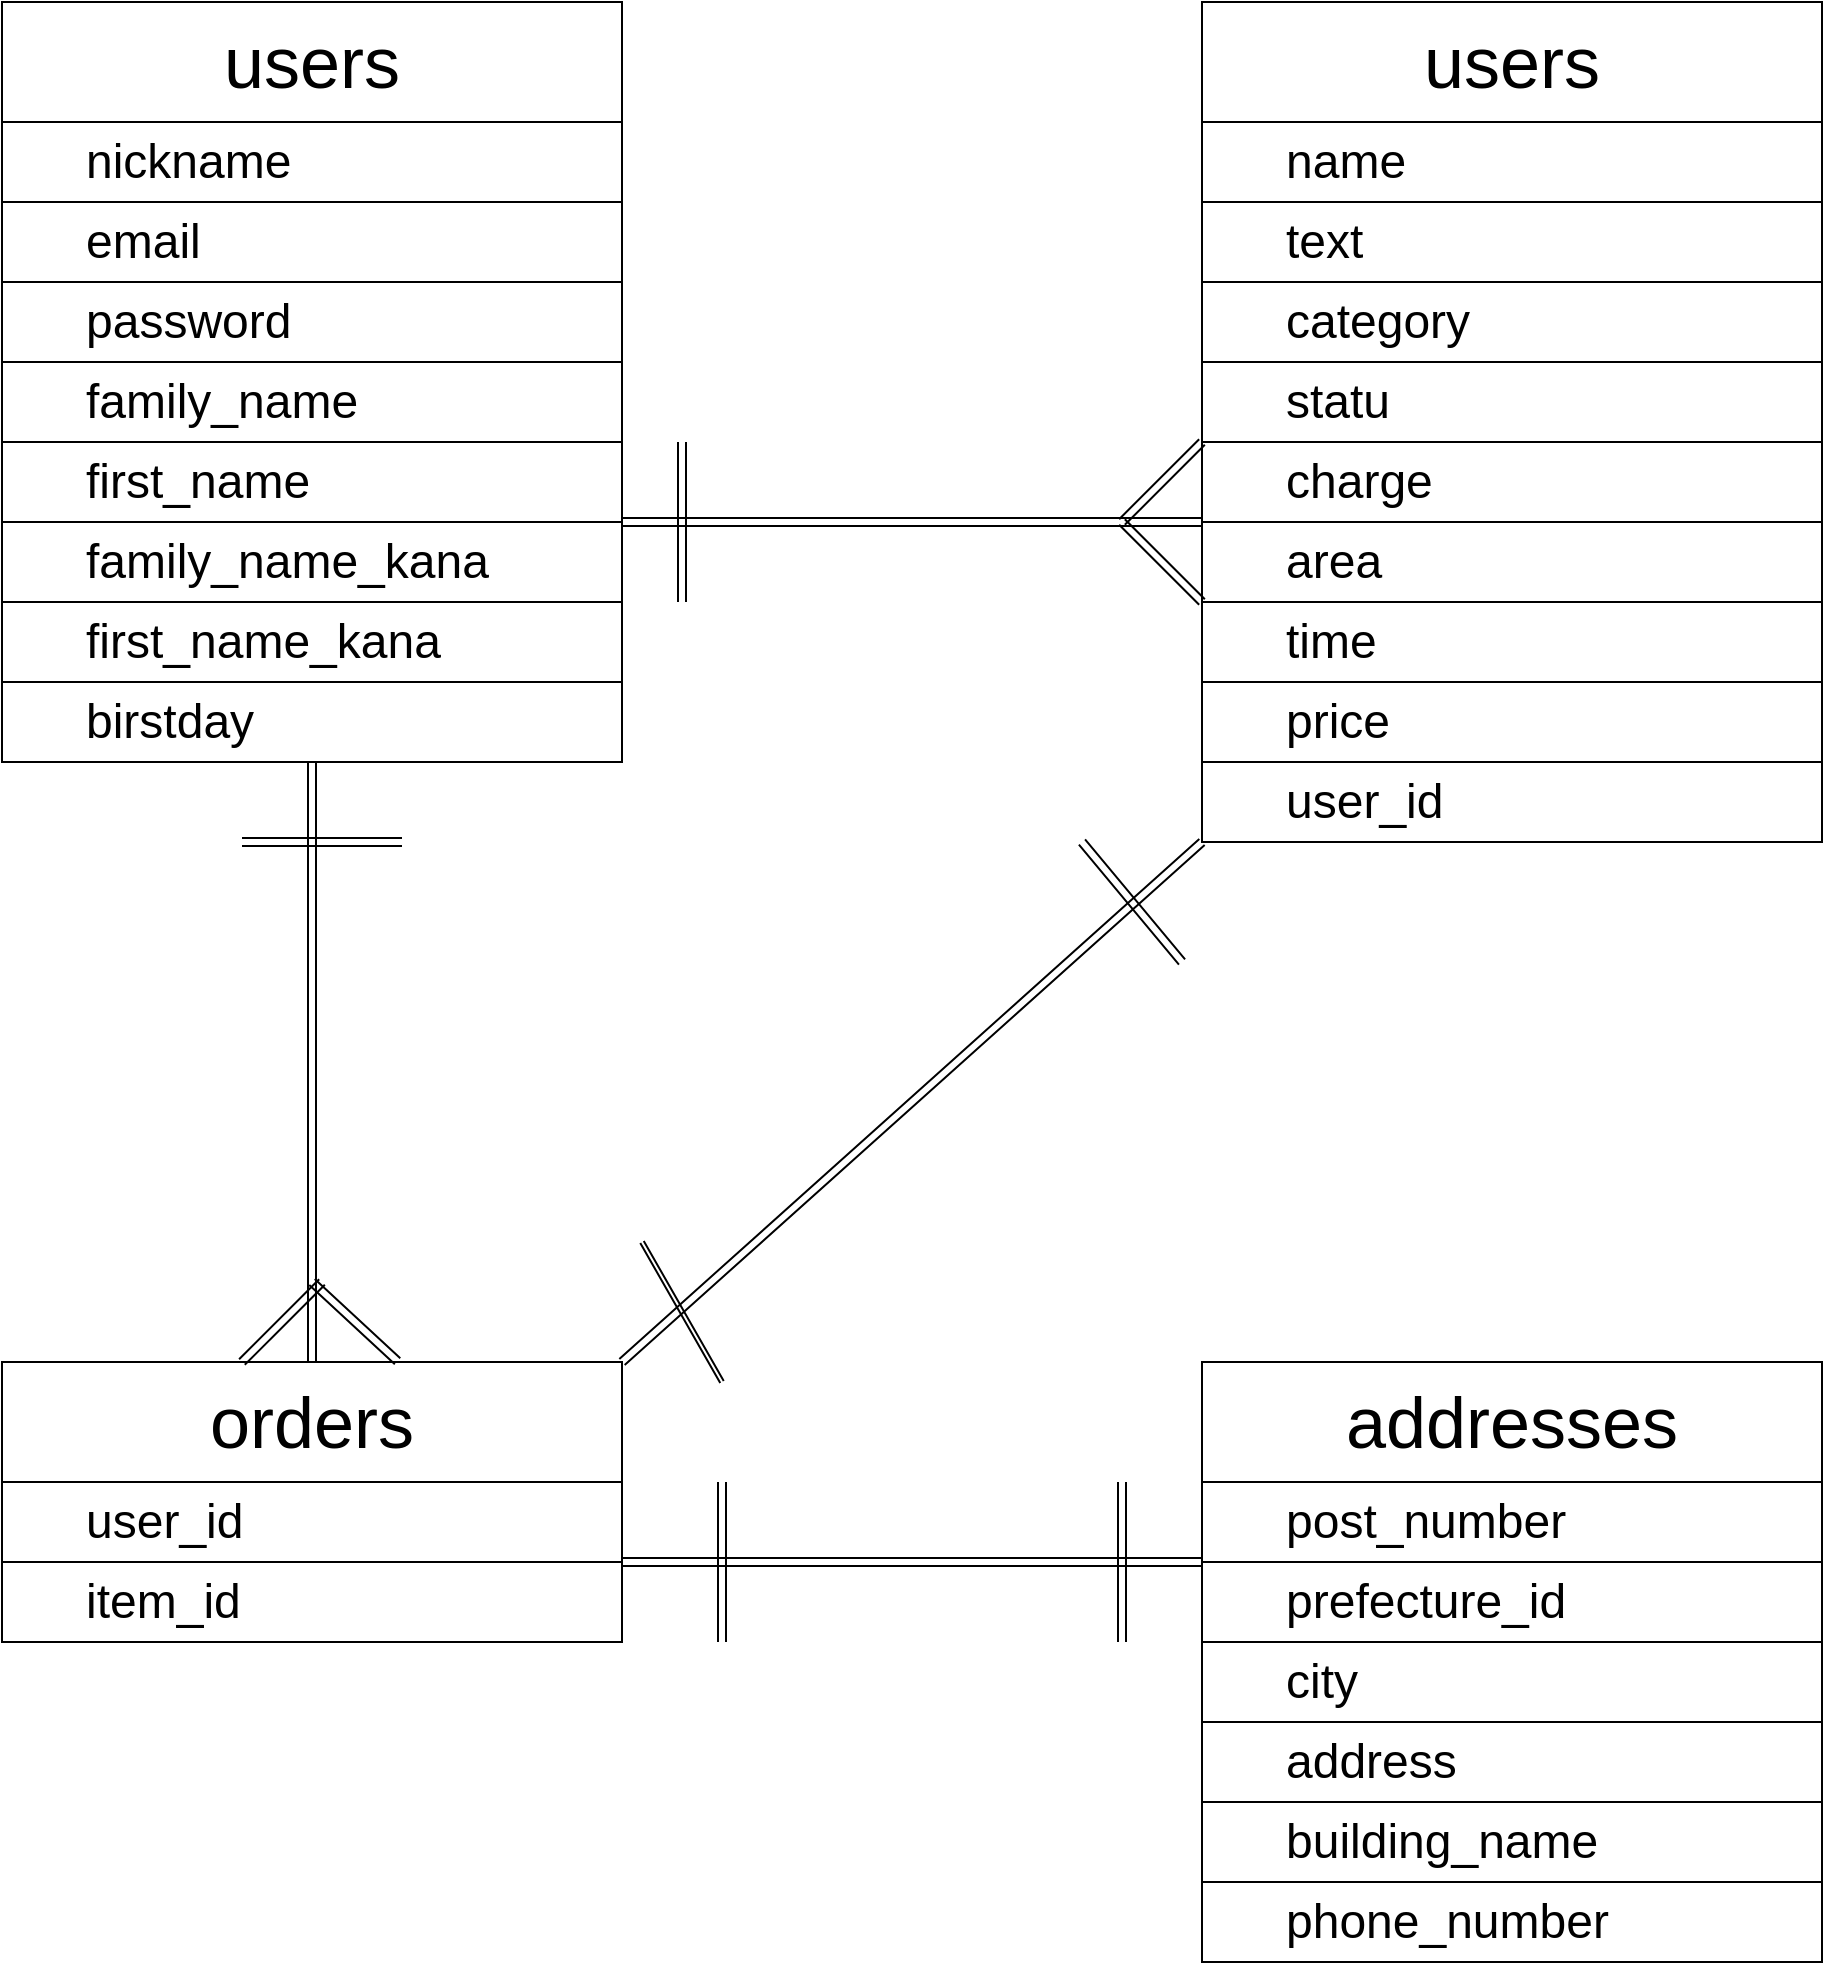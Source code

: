 <mxfile>
    <diagram id="eMjfx3gmqYtzspfWVYQC" name="ページ1">
        <mxGraphModel dx="644" dy="1227" grid="1" gridSize="10" guides="1" tooltips="1" connect="1" arrows="1" fold="1" page="1" pageScale="1" pageWidth="827" pageHeight="1169" math="0" shadow="0">
            <root>
                <mxCell id="0"/>
                <mxCell id="1" parent="0"/>
                <mxCell id="2" value="&lt;font style=&quot;font-size: 36px&quot;&gt;users&lt;/font&gt;" style="rounded=0;whiteSpace=wrap;html=1;" parent="1" vertex="1">
                    <mxGeometry x="80" y="180" width="310" height="60" as="geometry"/>
                </mxCell>
                <mxCell id="3" value="&lt;blockquote style=&quot;margin: 0 0 0 40px ; border: none ; padding: 0px&quot;&gt;&lt;font style=&quot;font-size: 24px&quot;&gt;nickname&lt;/font&gt;&lt;/blockquote&gt;" style="rounded=0;whiteSpace=wrap;html=1;align=left;" parent="1" vertex="1">
                    <mxGeometry x="80" y="240" width="310" height="40" as="geometry"/>
                </mxCell>
                <mxCell id="4" value="&lt;blockquote style=&quot;margin: 0 0 0 40px ; border: none ; padding: 0px&quot;&gt;&lt;span style=&quot;font-size: 24px&quot;&gt;email&lt;/span&gt;&lt;/blockquote&gt;" style="rounded=0;whiteSpace=wrap;html=1;align=left;" parent="1" vertex="1">
                    <mxGeometry x="80" y="280" width="310" height="40" as="geometry"/>
                </mxCell>
                <mxCell id="5" value="&lt;blockquote style=&quot;margin: 0 0 0 40px ; border: none ; padding: 0px&quot;&gt;&lt;span style=&quot;font-size: 24px&quot;&gt;password&lt;/span&gt;&lt;/blockquote&gt;" style="rounded=0;whiteSpace=wrap;html=1;align=left;" parent="1" vertex="1">
                    <mxGeometry x="80" y="320" width="310" height="40" as="geometry"/>
                </mxCell>
                <mxCell id="6" value="&lt;blockquote style=&quot;margin: 0 0 0 40px ; border: none ; padding: 0px&quot;&gt;&lt;span style=&quot;font-size: 24px&quot;&gt;family_name&lt;/span&gt;&lt;/blockquote&gt;" style="rounded=0;whiteSpace=wrap;html=1;align=left;" parent="1" vertex="1">
                    <mxGeometry x="80" y="360" width="310" height="40" as="geometry"/>
                </mxCell>
                <mxCell id="7" value="&lt;blockquote style=&quot;margin: 0 0 0 40px ; border: none ; padding: 0px&quot;&gt;&lt;span style=&quot;font-size: 24px&quot;&gt;first_name&lt;/span&gt;&lt;/blockquote&gt;" style="rounded=0;whiteSpace=wrap;html=1;align=left;" parent="1" vertex="1">
                    <mxGeometry x="80" y="400" width="310" height="40" as="geometry"/>
                </mxCell>
                <mxCell id="8" value="&lt;blockquote style=&quot;margin: 0 0 0 40px ; border: none ; padding: 0px&quot;&gt;&lt;span style=&quot;font-size: 24px&quot;&gt;family_name_kana&lt;/span&gt;&lt;br&gt;&lt;/blockquote&gt;" style="rounded=0;whiteSpace=wrap;html=1;align=left;" parent="1" vertex="1">
                    <mxGeometry x="80" y="440" width="310" height="40" as="geometry"/>
                </mxCell>
                <mxCell id="9" value="&lt;blockquote style=&quot;margin: 0 0 0 40px ; border: none ; padding: 0px&quot;&gt;&lt;span style=&quot;font-size: 24px&quot;&gt;first_name_kana&lt;/span&gt;&lt;br&gt;&lt;/blockquote&gt;" style="rounded=0;whiteSpace=wrap;html=1;align=left;" parent="1" vertex="1">
                    <mxGeometry x="80" y="480" width="310" height="40" as="geometry"/>
                </mxCell>
                <mxCell id="10" value="&lt;blockquote style=&quot;margin: 0 0 0 40px ; border: none ; padding: 0px&quot;&gt;&lt;span style=&quot;font-size: 24px&quot;&gt;birstday&lt;/span&gt;&lt;/blockquote&gt;" style="rounded=0;whiteSpace=wrap;html=1;align=left;" parent="1" vertex="1">
                    <mxGeometry x="80" y="520" width="310" height="40" as="geometry"/>
                </mxCell>
                <mxCell id="13" value="&lt;font style=&quot;font-size: 36px&quot;&gt;users&lt;/font&gt;" style="rounded=0;whiteSpace=wrap;html=1;" parent="1" vertex="1">
                    <mxGeometry x="680" y="180" width="310" height="60" as="geometry"/>
                </mxCell>
                <mxCell id="14" value="&lt;span style=&quot;font-size: 36px&quot;&gt;orders&lt;/span&gt;" style="rounded=0;whiteSpace=wrap;html=1;" parent="1" vertex="1">
                    <mxGeometry x="80" y="860" width="310" height="60" as="geometry"/>
                </mxCell>
                <mxCell id="15" value="&lt;blockquote style=&quot;margin: 0 0 0 40px ; border: none ; padding: 0px&quot;&gt;&lt;span style=&quot;font-size: 24px&quot;&gt;name&lt;/span&gt;&lt;/blockquote&gt;" style="rounded=0;whiteSpace=wrap;html=1;align=left;" parent="1" vertex="1">
                    <mxGeometry x="680" y="240" width="310" height="40" as="geometry"/>
                </mxCell>
                <mxCell id="16" value="&lt;blockquote style=&quot;margin: 0 0 0 40px ; border: none ; padding: 0px&quot;&gt;&lt;span style=&quot;font-size: 24px&quot;&gt;text&lt;/span&gt;&lt;/blockquote&gt;" style="rounded=0;whiteSpace=wrap;html=1;align=left;" parent="1" vertex="1">
                    <mxGeometry x="680" y="280" width="310" height="40" as="geometry"/>
                </mxCell>
                <mxCell id="17" value="&lt;blockquote style=&quot;margin: 0 0 0 40px ; border: none ; padding: 0px&quot;&gt;&lt;span style=&quot;font-size: 24px&quot;&gt;category&lt;/span&gt;&lt;/blockquote&gt;" style="rounded=0;whiteSpace=wrap;html=1;align=left;" parent="1" vertex="1">
                    <mxGeometry x="680" y="320" width="310" height="40" as="geometry"/>
                </mxCell>
                <mxCell id="18" value="&lt;blockquote style=&quot;margin: 0 0 0 40px ; border: none ; padding: 0px&quot;&gt;&lt;span style=&quot;font-size: 24px&quot;&gt;statu&lt;/span&gt;&lt;/blockquote&gt;" style="rounded=0;whiteSpace=wrap;html=1;align=left;" parent="1" vertex="1">
                    <mxGeometry x="680" y="360" width="310" height="40" as="geometry"/>
                </mxCell>
                <mxCell id="19" value="&lt;blockquote style=&quot;margin: 0 0 0 40px ; border: none ; padding: 0px&quot;&gt;&lt;span style=&quot;font-size: 24px&quot;&gt;charge&lt;/span&gt;&lt;/blockquote&gt;" style="rounded=0;whiteSpace=wrap;html=1;align=left;" parent="1" vertex="1">
                    <mxGeometry x="680" y="400" width="310" height="40" as="geometry"/>
                </mxCell>
                <mxCell id="20" value="&lt;blockquote style=&quot;margin: 0 0 0 40px ; border: none ; padding: 0px&quot;&gt;&lt;span style=&quot;font-size: 24px&quot;&gt;area&lt;/span&gt;&lt;/blockquote&gt;" style="rounded=0;whiteSpace=wrap;html=1;align=left;" parent="1" vertex="1">
                    <mxGeometry x="680" y="440" width="310" height="40" as="geometry"/>
                </mxCell>
                <mxCell id="21" value="&lt;blockquote style=&quot;margin: 0 0 0 40px ; border: none ; padding: 0px&quot;&gt;&lt;span style=&quot;font-size: 24px&quot;&gt;time&lt;/span&gt;&lt;/blockquote&gt;" style="rounded=0;whiteSpace=wrap;html=1;align=left;" parent="1" vertex="1">
                    <mxGeometry x="680" y="480" width="310" height="40" as="geometry"/>
                </mxCell>
                <mxCell id="22" value="&lt;blockquote style=&quot;margin: 0 0 0 40px ; border: none ; padding: 0px&quot;&gt;&lt;span style=&quot;font-size: 24px&quot;&gt;price&lt;/span&gt;&lt;/blockquote&gt;" style="rounded=0;whiteSpace=wrap;html=1;align=left;" parent="1" vertex="1">
                    <mxGeometry x="680" y="520" width="310" height="40" as="geometry"/>
                </mxCell>
                <mxCell id="25" value="&lt;blockquote style=&quot;margin: 0 0 0 40px ; border: none ; padding: 0px&quot;&gt;&lt;span style=&quot;font-size: 24px&quot;&gt;user_id&lt;/span&gt;&lt;/blockquote&gt;" style="rounded=0;whiteSpace=wrap;html=1;align=left;" parent="1" vertex="1">
                    <mxGeometry x="680" y="560" width="310" height="40" as="geometry"/>
                </mxCell>
                <mxCell id="27" value="&lt;span style=&quot;font-size: 36px&quot;&gt;addresses&lt;/span&gt;" style="rounded=0;whiteSpace=wrap;html=1;" parent="1" vertex="1">
                    <mxGeometry x="680" y="860" width="310" height="60" as="geometry"/>
                </mxCell>
                <mxCell id="28" value="&lt;blockquote style=&quot;margin: 0 0 0 40px ; border: none ; padding: 0px&quot;&gt;&lt;span style=&quot;font-size: 24px&quot;&gt;post_number&lt;/span&gt;&lt;/blockquote&gt;" style="rounded=0;whiteSpace=wrap;html=1;align=left;" parent="1" vertex="1">
                    <mxGeometry x="680" y="920" width="310" height="40" as="geometry"/>
                </mxCell>
                <mxCell id="29" value="&lt;blockquote style=&quot;margin: 0 0 0 40px ; border: none ; padding: 0px&quot;&gt;&lt;span style=&quot;font-size: 24px&quot;&gt;prefecture_id&lt;/span&gt;&lt;/blockquote&gt;" style="rounded=0;whiteSpace=wrap;html=1;align=left;" parent="1" vertex="1">
                    <mxGeometry x="680" y="960" width="310" height="40" as="geometry"/>
                </mxCell>
                <mxCell id="30" value="&lt;blockquote style=&quot;margin: 0 0 0 40px ; border: none ; padding: 0px&quot;&gt;&lt;span style=&quot;font-size: 24px&quot;&gt;city&lt;/span&gt;&lt;/blockquote&gt;" style="rounded=0;whiteSpace=wrap;html=1;align=left;" parent="1" vertex="1">
                    <mxGeometry x="680" y="1000" width="310" height="40" as="geometry"/>
                </mxCell>
                <mxCell id="31" value="&lt;blockquote style=&quot;margin: 0 0 0 40px ; border: none ; padding: 0px&quot;&gt;&lt;span style=&quot;font-size: 24px&quot;&gt;address&lt;/span&gt;&lt;/blockquote&gt;" style="rounded=0;whiteSpace=wrap;html=1;align=left;" parent="1" vertex="1">
                    <mxGeometry x="680" y="1040" width="310" height="40" as="geometry"/>
                </mxCell>
                <mxCell id="32" value="&lt;blockquote style=&quot;margin: 0 0 0 40px ; border: none ; padding: 0px&quot;&gt;&lt;span style=&quot;font-size: 24px&quot;&gt;building_name&lt;/span&gt;&lt;/blockquote&gt;" style="rounded=0;whiteSpace=wrap;html=1;align=left;" parent="1" vertex="1">
                    <mxGeometry x="680" y="1080" width="310" height="40" as="geometry"/>
                </mxCell>
                <mxCell id="33" value="&lt;blockquote style=&quot;margin: 0 0 0 40px ; border: none ; padding: 0px&quot;&gt;&lt;span style=&quot;font-size: 24px&quot;&gt;phone_number&lt;/span&gt;&lt;/blockquote&gt;" style="rounded=0;whiteSpace=wrap;html=1;align=left;" parent="1" vertex="1">
                    <mxGeometry x="680" y="1120" width="310" height="40" as="geometry"/>
                </mxCell>
                <mxCell id="38" value="&lt;blockquote style=&quot;margin: 0 0 0 40px ; border: none ; padding: 0px&quot;&gt;&lt;span style=&quot;font-size: 24px&quot;&gt;user_id&lt;/span&gt;&lt;/blockquote&gt;" style="rounded=0;whiteSpace=wrap;html=1;align=left;" parent="1" vertex="1">
                    <mxGeometry x="80" y="920" width="310" height="40" as="geometry"/>
                </mxCell>
                <mxCell id="39" value="&lt;blockquote style=&quot;margin: 0 0 0 40px ; border: none ; padding: 0px&quot;&gt;&lt;span style=&quot;font-size: 24px&quot;&gt;item_id&lt;/span&gt;&lt;/blockquote&gt;" style="rounded=0;whiteSpace=wrap;html=1;align=left;" parent="1" vertex="1">
                    <mxGeometry x="80" y="960" width="310" height="40" as="geometry"/>
                </mxCell>
                <mxCell id="41" value="" style="shape=link;html=1;exitX=1;exitY=0;exitDx=0;exitDy=0;entryX=0;entryY=0;entryDx=0;entryDy=0;" parent="1" source="8" target="20" edge="1">
                    <mxGeometry width="100" relative="1" as="geometry">
                        <mxPoint x="630" y="740" as="sourcePoint"/>
                        <mxPoint x="730" y="740" as="targetPoint"/>
                    </mxGeometry>
                </mxCell>
                <mxCell id="42" value="" style="shape=link;html=1;exitX=0;exitY=1;exitDx=0;exitDy=0;" parent="1" source="20" edge="1">
                    <mxGeometry width="100" relative="1" as="geometry">
                        <mxPoint x="530" y="740" as="sourcePoint"/>
                        <mxPoint x="640" y="440" as="targetPoint"/>
                    </mxGeometry>
                </mxCell>
                <mxCell id="43" value="" style="shape=link;html=1;exitX=0;exitY=0;exitDx=0;exitDy=0;" parent="1" source="19" edge="1">
                    <mxGeometry width="100" relative="1" as="geometry">
                        <mxPoint x="690.0" y="490" as="sourcePoint"/>
                        <mxPoint x="640" y="440" as="targetPoint"/>
                    </mxGeometry>
                </mxCell>
                <mxCell id="44" value="" style="shape=link;html=1;" parent="1" edge="1">
                    <mxGeometry width="100" relative="1" as="geometry">
                        <mxPoint x="420" y="400" as="sourcePoint"/>
                        <mxPoint x="420" y="480" as="targetPoint"/>
                    </mxGeometry>
                </mxCell>
                <mxCell id="45" value="" style="shape=link;html=1;entryX=0.5;entryY=1;entryDx=0;entryDy=0;" parent="1" source="14" target="10" edge="1">
                    <mxGeometry width="100" relative="1" as="geometry">
                        <mxPoint x="214" y="850" as="sourcePoint"/>
                        <mxPoint x="235" y="640" as="targetPoint"/>
                    </mxGeometry>
                </mxCell>
                <mxCell id="46" value="" style="shape=link;html=1;" parent="1" edge="1">
                    <mxGeometry width="100" relative="1" as="geometry">
                        <mxPoint x="280" y="600" as="sourcePoint"/>
                        <mxPoint x="200" y="600" as="targetPoint"/>
                    </mxGeometry>
                </mxCell>
                <mxCell id="47" value="" style="shape=link;html=1;entryX=0.387;entryY=0;entryDx=0;entryDy=0;entryPerimeter=0;" parent="1" target="14" edge="1">
                    <mxGeometry width="100" relative="1" as="geometry">
                        <mxPoint x="240" y="820" as="sourcePoint"/>
                        <mxPoint x="210" y="690" as="targetPoint"/>
                    </mxGeometry>
                </mxCell>
                <mxCell id="48" value="" style="shape=link;html=1;entryX=0.638;entryY=-0.006;entryDx=0;entryDy=0;entryPerimeter=0;" parent="1" target="14" edge="1">
                    <mxGeometry width="100" relative="1" as="geometry">
                        <mxPoint x="235" y="820" as="sourcePoint"/>
                        <mxPoint x="209.97" y="870" as="targetPoint"/>
                    </mxGeometry>
                </mxCell>
                <mxCell id="49" value="" style="shape=link;html=1;entryX=0;entryY=0;entryDx=0;entryDy=0;exitX=1;exitY=1;exitDx=0;exitDy=0;" parent="1" source="38" target="29" edge="1">
                    <mxGeometry width="100" relative="1" as="geometry">
                        <mxPoint x="390" y="1040" as="sourcePoint"/>
                        <mxPoint x="470" y="740" as="targetPoint"/>
                    </mxGeometry>
                </mxCell>
                <mxCell id="50" value="" style="shape=link;html=1;" parent="1" edge="1">
                    <mxGeometry width="100" relative="1" as="geometry">
                        <mxPoint x="440" y="920" as="sourcePoint"/>
                        <mxPoint x="440" y="1000" as="targetPoint"/>
                    </mxGeometry>
                </mxCell>
                <mxCell id="52" value="" style="shape=link;html=1;" parent="1" edge="1">
                    <mxGeometry width="100" relative="1" as="geometry">
                        <mxPoint x="640" y="920" as="sourcePoint"/>
                        <mxPoint x="640" y="1000" as="targetPoint"/>
                    </mxGeometry>
                </mxCell>
                <mxCell id="53" value="" style="shape=link;html=1;exitX=1;exitY=0;exitDx=0;exitDy=0;entryX=0;entryY=1;entryDx=0;entryDy=0;" parent="1" source="14" edge="1" target="25">
                    <mxGeometry width="100" relative="1" as="geometry">
                        <mxPoint x="510" y="750" as="sourcePoint"/>
                        <mxPoint x="680" y="680" as="targetPoint"/>
                    </mxGeometry>
                </mxCell>
                <mxCell id="54" value="" style="shape=link;html=1;" parent="1" edge="1">
                    <mxGeometry width="100" relative="1" as="geometry">
                        <mxPoint x="620" y="600" as="sourcePoint"/>
                        <mxPoint x="670" y="660" as="targetPoint"/>
                    </mxGeometry>
                </mxCell>
                <mxCell id="55" value="" style="shape=link;html=1;width=-2;" parent="1" edge="1">
                    <mxGeometry width="100" relative="1" as="geometry">
                        <mxPoint x="400" y="800" as="sourcePoint"/>
                        <mxPoint x="440" y="870" as="targetPoint"/>
                    </mxGeometry>
                </mxCell>
            </root>
        </mxGraphModel>
    </diagram>
</mxfile>